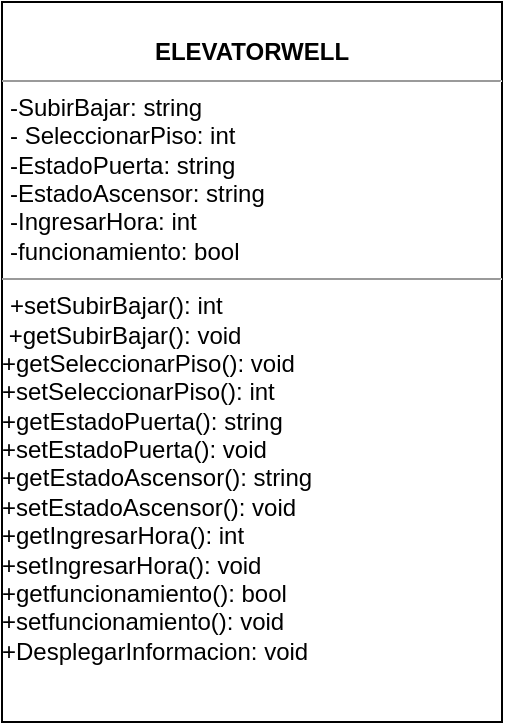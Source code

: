 <mxfile version="20.5.1" type="device"><diagram id="pAP7ifYgpQYvmMVtO8cl" name="Página-1"><mxGraphModel dx="1022" dy="465" grid="1" gridSize="10" guides="1" tooltips="1" connect="1" arrows="1" fold="1" page="1" pageScale="1" pageWidth="827" pageHeight="1169" math="0" shadow="0"><root><mxCell id="0"/><mxCell id="1" parent="0"/><mxCell id="DxlKWK9KPEdcEcgCL_1N-5" value="&lt;p style=&quot;margin:0px;margin-top:4px;text-align:center;&quot;&gt;&lt;br&gt;&lt;b&gt;ELEVATORWELL&lt;/b&gt;&lt;/p&gt;&lt;hr size=&quot;1&quot;&gt;&lt;p style=&quot;margin:0px;margin-left:4px;&quot;&gt;-SubirBajar: string&lt;br&gt;- SeleccionarPiso: int&lt;/p&gt;&lt;p style=&quot;margin:0px;margin-left:4px;&quot;&gt;-EstadoPuerta: string&lt;/p&gt;&lt;p style=&quot;margin:0px;margin-left:4px;&quot;&gt;-EstadoAscensor: string&lt;/p&gt;&lt;p style=&quot;margin:0px;margin-left:4px;&quot;&gt;-IngresarHora: int&lt;/p&gt;&lt;p style=&quot;margin:0px;margin-left:4px;&quot;&gt;-funcionamiento: bool&lt;/p&gt;&lt;hr size=&quot;1&quot;&gt;&lt;p style=&quot;margin:0px;margin-left:4px;&quot;&gt;+setSubirBajar(): int&lt;br&gt;&lt;/p&gt;&amp;nbsp;+getSubirBajar(): void&lt;br&gt;+getSeleccionarPiso(): void&lt;br&gt;+setSeleccionarPiso(): int&lt;br&gt;+getEstadoPuerta(): string&lt;br&gt;+setEstadoPuerta(): void&lt;br&gt;+getEstadoAscensor(): string&lt;br&gt;+setEstadoAscensor(): void&lt;br&gt;+getIngresarHora(): int&lt;br&gt;+setIngresarHora(): void&lt;br&gt;+getfuncionamiento(): bool&lt;br&gt;+setfuncionamiento(): void&lt;br&gt;+DesplegarInformacion: void&lt;br&gt;" style="verticalAlign=top;align=left;overflow=fill;fontSize=12;fontFamily=Helvetica;html=1;" vertex="1" parent="1"><mxGeometry x="240" y="80" width="250" height="360" as="geometry"/></mxCell></root></mxGraphModel></diagram></mxfile>